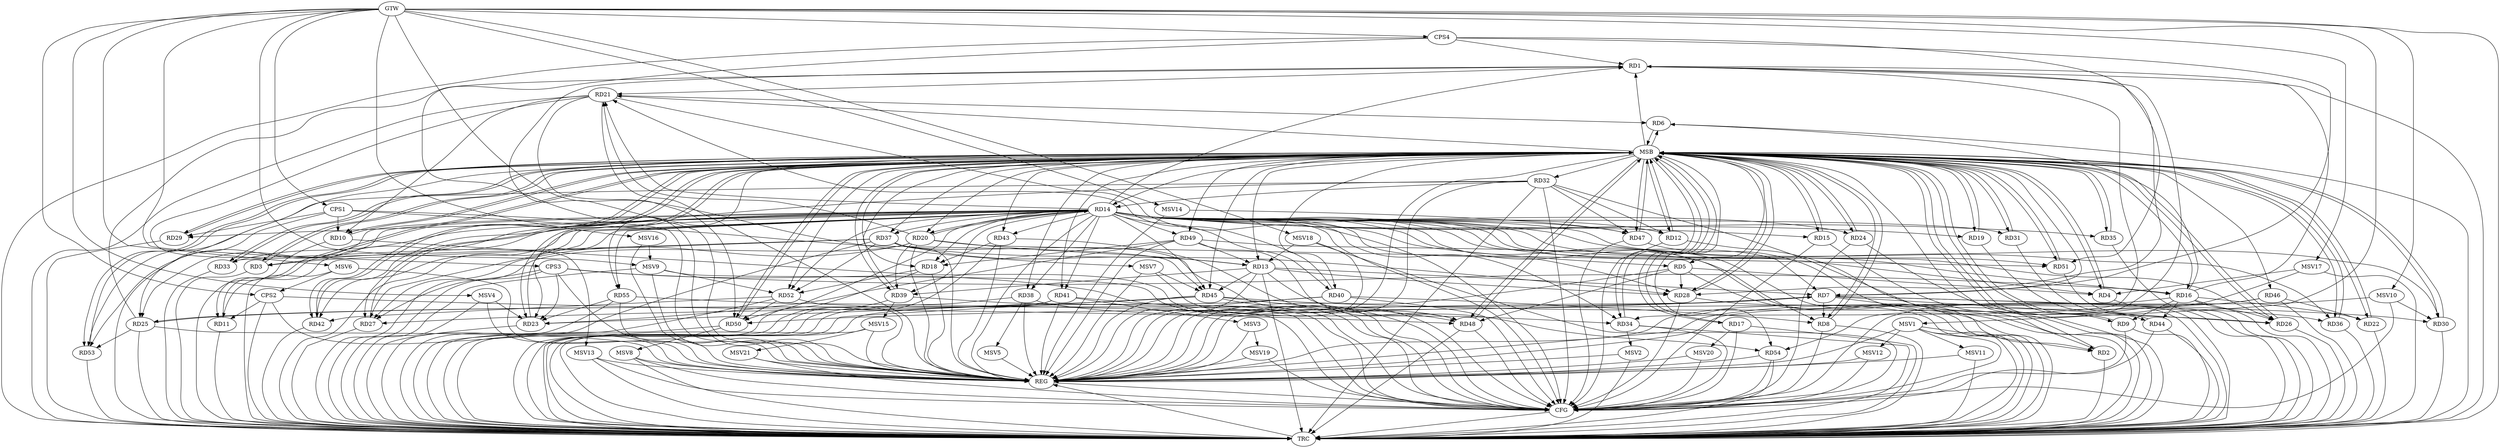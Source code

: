 strict digraph G {
  RD1 [ label="RD1" ];
  RD2 [ label="RD2" ];
  RD3 [ label="RD3" ];
  RD4 [ label="RD4" ];
  RD5 [ label="RD5" ];
  RD6 [ label="RD6" ];
  RD7 [ label="RD7" ];
  RD8 [ label="RD8" ];
  RD9 [ label="RD9" ];
  RD10 [ label="RD10" ];
  RD11 [ label="RD11" ];
  RD12 [ label="RD12" ];
  RD13 [ label="RD13" ];
  RD14 [ label="RD14" ];
  RD15 [ label="RD15" ];
  RD16 [ label="RD16" ];
  RD17 [ label="RD17" ];
  RD18 [ label="RD18" ];
  RD19 [ label="RD19" ];
  RD20 [ label="RD20" ];
  RD21 [ label="RD21" ];
  RD22 [ label="RD22" ];
  RD23 [ label="RD23" ];
  RD24 [ label="RD24" ];
  RD25 [ label="RD25" ];
  RD26 [ label="RD26" ];
  RD27 [ label="RD27" ];
  RD28 [ label="RD28" ];
  RD29 [ label="RD29" ];
  RD30 [ label="RD30" ];
  RD31 [ label="RD31" ];
  RD32 [ label="RD32" ];
  RD33 [ label="RD33" ];
  RD34 [ label="RD34" ];
  RD35 [ label="RD35" ];
  RD36 [ label="RD36" ];
  RD37 [ label="RD37" ];
  RD38 [ label="RD38" ];
  RD39 [ label="RD39" ];
  RD40 [ label="RD40" ];
  RD41 [ label="RD41" ];
  RD42 [ label="RD42" ];
  RD43 [ label="RD43" ];
  RD44 [ label="RD44" ];
  RD45 [ label="RD45" ];
  RD46 [ label="RD46" ];
  RD47 [ label="RD47" ];
  RD48 [ label="RD48" ];
  RD49 [ label="RD49" ];
  RD50 [ label="RD50" ];
  RD51 [ label="RD51" ];
  RD52 [ label="RD52" ];
  RD53 [ label="RD53" ];
  RD54 [ label="RD54" ];
  RD55 [ label="RD55" ];
  CPS1 [ label="CPS1" ];
  CPS2 [ label="CPS2" ];
  CPS3 [ label="CPS3" ];
  CPS4 [ label="CPS4" ];
  GTW [ label="GTW" ];
  REG [ label="REG" ];
  MSB [ label="MSB" ];
  CFG [ label="CFG" ];
  TRC [ label="TRC" ];
  MSV1 [ label="MSV1" ];
  MSV2 [ label="MSV2" ];
  MSV3 [ label="MSV3" ];
  MSV4 [ label="MSV4" ];
  MSV5 [ label="MSV5" ];
  MSV6 [ label="MSV6" ];
  MSV7 [ label="MSV7" ];
  MSV8 [ label="MSV8" ];
  MSV9 [ label="MSV9" ];
  MSV10 [ label="MSV10" ];
  MSV11 [ label="MSV11" ];
  MSV12 [ label="MSV12" ];
  MSV13 [ label="MSV13" ];
  MSV14 [ label="MSV14" ];
  MSV15 [ label="MSV15" ];
  MSV16 [ label="MSV16" ];
  MSV17 [ label="MSV17" ];
  MSV18 [ label="MSV18" ];
  MSV19 [ label="MSV19" ];
  MSV20 [ label="MSV20" ];
  MSV21 [ label="MSV21" ];
  RD14 -> RD1;
  RD16 -> RD1;
  RD1 -> RD21;
  RD25 -> RD1;
  RD1 -> RD28;
  RD1 -> RD34;
  RD1 -> RD54;
  RD32 -> RD2;
  RD37 -> RD3;
  RD5 -> RD4;
  RD5 -> RD28;
  RD5 -> RD48;
  RD16 -> RD6;
  RD21 -> RD6;
  RD7 -> RD8;
  RD13 -> RD7;
  RD7 -> RD25;
  RD25 -> RD7;
  RD7 -> RD26;
  RD7 -> RD30;
  RD7 -> RD36;
  RD7 -> RD50;
  RD40 -> RD8;
  RD16 -> RD9;
  RD21 -> RD10;
  RD32 -> RD12;
  RD20 -> RD13;
  RD13 -> RD28;
  RD37 -> RD13;
  RD13 -> RD39;
  RD13 -> RD45;
  RD49 -> RD13;
  RD13 -> RD54;
  RD14 -> RD18;
  RD20 -> RD14;
  RD14 -> RD23;
  RD14 -> RD26;
  RD14 -> RD27;
  RD32 -> RD14;
  RD14 -> RD34;
  RD14 -> RD41;
  RD14 -> RD42;
  RD16 -> RD22;
  RD16 -> RD26;
  RD16 -> RD44;
  RD43 -> RD18;
  RD49 -> RD18;
  RD18 -> RD52;
  RD20 -> RD21;
  RD20 -> RD27;
  RD20 -> RD39;
  RD20 -> RD51;
  RD40 -> RD21;
  RD21 -> RD50;
  RD46 -> RD22;
  RD41 -> RD23;
  RD49 -> RD23;
  RD55 -> RD23;
  RD25 -> RD53;
  RD45 -> RD26;
  RD45 -> RD27;
  RD37 -> RD28;
  RD32 -> RD42;
  RD32 -> RD47;
  RD32 -> RD53;
  RD37 -> RD33;
  RD38 -> RD34;
  RD37 -> RD52;
  RD52 -> RD42;
  RD43 -> RD48;
  RD45 -> RD48;
  RD49 -> RD48;
  RD52 -> RD50;
  CPS1 -> RD29;
  CPS1 -> RD45;
  CPS1 -> RD10;
  CPS2 -> RD11;
  CPS2 -> RD48;
  CPS3 -> RD23;
  CPS3 -> RD27;
  CPS3 -> RD16;
  CPS4 -> RD1;
  CPS4 -> RD51;
  CPS4 -> RD7;
  GTW -> CPS1;
  GTW -> CPS2;
  GTW -> CPS3;
  GTW -> CPS4;
  RD1 -> REG;
  RD5 -> REG;
  RD7 -> REG;
  RD13 -> REG;
  RD14 -> REG;
  RD16 -> REG;
  RD18 -> REG;
  RD20 -> REG;
  RD21 -> REG;
  RD25 -> REG;
  RD32 -> REG;
  RD37 -> REG;
  RD38 -> REG;
  RD40 -> REG;
  RD41 -> REG;
  RD43 -> REG;
  RD45 -> REG;
  RD46 -> REG;
  RD49 -> REG;
  RD52 -> REG;
  RD54 -> REG;
  RD55 -> REG;
  CPS1 -> REG;
  CPS2 -> REG;
  CPS3 -> REG;
  CPS4 -> REG;
  RD2 -> MSB;
  MSB -> RD1;
  MSB -> RD4;
  MSB -> RD9;
  MSB -> RD14;
  MSB -> RD34;
  MSB -> RD37;
  MSB -> RD43;
  MSB -> RD46;
  MSB -> REG;
  RD3 -> MSB;
  MSB -> RD19;
  MSB -> RD20;
  MSB -> RD27;
  MSB -> RD54;
  RD4 -> MSB;
  MSB -> RD10;
  MSB -> RD21;
  MSB -> RD32;
  MSB -> RD38;
  MSB -> RD44;
  MSB -> RD50;
  RD6 -> MSB;
  MSB -> RD3;
  MSB -> RD5;
  MSB -> RD12;
  MSB -> RD28;
  MSB -> RD41;
  MSB -> RD45;
  RD8 -> MSB;
  MSB -> RD30;
  MSB -> RD47;
  MSB -> RD52;
  MSB -> RD55;
  RD9 -> MSB;
  MSB -> RD17;
  RD10 -> MSB;
  MSB -> RD8;
  RD11 -> MSB;
  MSB -> RD31;
  MSB -> RD33;
  RD12 -> MSB;
  MSB -> RD29;
  MSB -> RD42;
  MSB -> RD49;
  RD15 -> MSB;
  RD17 -> MSB;
  MSB -> RD22;
  MSB -> RD24;
  MSB -> RD26;
  RD19 -> MSB;
  MSB -> RD16;
  MSB -> RD23;
  MSB -> RD35;
  MSB -> RD51;
  RD22 -> MSB;
  MSB -> RD7;
  MSB -> RD11;
  MSB -> RD15;
  RD23 -> MSB;
  MSB -> RD13;
  MSB -> RD18;
  RD24 -> MSB;
  RD26 -> MSB;
  RD27 -> MSB;
  MSB -> RD53;
  RD28 -> MSB;
  MSB -> RD6;
  RD29 -> MSB;
  RD30 -> MSB;
  RD31 -> MSB;
  MSB -> RD25;
  RD33 -> MSB;
  RD34 -> MSB;
  RD35 -> MSB;
  MSB -> RD48;
  RD36 -> MSB;
  RD39 -> MSB;
  MSB -> RD36;
  RD42 -> MSB;
  RD44 -> MSB;
  MSB -> RD40;
  RD47 -> MSB;
  RD48 -> MSB;
  RD50 -> MSB;
  RD51 -> MSB;
  MSB -> RD39;
  RD53 -> MSB;
  RD39 -> CFG;
  RD17 -> CFG;
  RD40 -> CFG;
  RD48 -> CFG;
  RD37 -> CFG;
  RD34 -> CFG;
  RD9 -> CFG;
  RD54 -> CFG;
  CPS3 -> CFG;
  RD12 -> CFG;
  RD32 -> CFG;
  RD10 -> CFG;
  RD55 -> CFG;
  RD47 -> CFG;
  RD46 -> CFG;
  RD24 -> CFG;
  RD8 -> CFG;
  RD28 -> CFG;
  RD41 -> CFG;
  RD45 -> CFG;
  RD15 -> CFG;
  RD44 -> CFG;
  RD21 -> CFG;
  RD14 -> CFG;
  REG -> CFG;
  RD1 -> TRC;
  RD2 -> TRC;
  RD3 -> TRC;
  RD4 -> TRC;
  RD5 -> TRC;
  RD6 -> TRC;
  RD7 -> TRC;
  RD8 -> TRC;
  RD9 -> TRC;
  RD10 -> TRC;
  RD11 -> TRC;
  RD12 -> TRC;
  RD13 -> TRC;
  RD14 -> TRC;
  RD15 -> TRC;
  RD16 -> TRC;
  RD17 -> TRC;
  RD18 -> TRC;
  RD19 -> TRC;
  RD20 -> TRC;
  RD21 -> TRC;
  RD22 -> TRC;
  RD23 -> TRC;
  RD24 -> TRC;
  RD25 -> TRC;
  RD26 -> TRC;
  RD27 -> TRC;
  RD28 -> TRC;
  RD29 -> TRC;
  RD30 -> TRC;
  RD31 -> TRC;
  RD32 -> TRC;
  RD33 -> TRC;
  RD34 -> TRC;
  RD35 -> TRC;
  RD36 -> TRC;
  RD37 -> TRC;
  RD38 -> TRC;
  RD39 -> TRC;
  RD40 -> TRC;
  RD41 -> TRC;
  RD42 -> TRC;
  RD43 -> TRC;
  RD44 -> TRC;
  RD45 -> TRC;
  RD46 -> TRC;
  RD47 -> TRC;
  RD48 -> TRC;
  RD49 -> TRC;
  RD50 -> TRC;
  RD51 -> TRC;
  RD52 -> TRC;
  RD53 -> TRC;
  RD54 -> TRC;
  RD55 -> TRC;
  CPS1 -> TRC;
  CPS2 -> TRC;
  CPS3 -> TRC;
  CPS4 -> TRC;
  GTW -> TRC;
  CFG -> TRC;
  TRC -> REG;
  RD14 -> RD24;
  RD14 -> RD30;
  RD14 -> RD38;
  RD14 -> RD50;
  RD14 -> RD21;
  RD14 -> RD19;
  RD14 -> RD25;
  RD14 -> RD20;
  RD14 -> RD3;
  RD14 -> RD16;
  RD14 -> RD7;
  RD14 -> RD55;
  RD14 -> RD33;
  RD14 -> RD47;
  RD14 -> RD28;
  RD14 -> RD8;
  RD14 -> RD36;
  RD14 -> RD43;
  RD14 -> RD52;
  RD14 -> RD40;
  RD14 -> RD51;
  RD14 -> RD5;
  RD14 -> RD15;
  RD14 -> RD39;
  RD14 -> RD53;
  RD14 -> RD4;
  RD14 -> RD29;
  RD14 -> RD12;
  RD14 -> RD37;
  RD14 -> RD2;
  RD14 -> RD35;
  RD14 -> RD31;
  RD14 -> RD49;
  RD14 -> RD45;
  RD14 -> RD11;
  MSV1 -> RD2;
  GTW -> MSV1;
  MSV1 -> REG;
  MSV1 -> TRC;
  MSV1 -> CFG;
  RD34 -> MSV2;
  MSV2 -> REG;
  MSV2 -> TRC;
  RD41 -> MSV3;
  MSV3 -> REG;
  MSV4 -> RD23;
  GTW -> MSV4;
  MSV4 -> REG;
  MSV4 -> TRC;
  RD38 -> MSV5;
  MSV5 -> REG;
  MSV6 -> CPS2;
  GTW -> MSV6;
  MSV6 -> REG;
  MSV6 -> TRC;
  MSV7 -> RD45;
  GTW -> MSV7;
  MSV7 -> REG;
  MSV7 -> CFG;
  RD50 -> MSV8;
  MSV8 -> REG;
  MSV8 -> TRC;
  MSV8 -> CFG;
  MSV9 -> RD52;
  GTW -> MSV9;
  MSV9 -> REG;
  MSV9 -> TRC;
  MSV9 -> CFG;
  MSV10 -> RD30;
  GTW -> MSV10;
  MSV10 -> REG;
  MSV10 -> CFG;
  MSV1 -> MSV11;
  MSV11 -> REG;
  MSV11 -> TRC;
  MSV1 -> MSV12;
  MSV12 -> REG;
  MSV12 -> CFG;
  RD21 -> MSV13;
  MSV13 -> REG;
  MSV13 -> TRC;
  MSV13 -> CFG;
  MSV14 -> RD47;
  GTW -> MSV14;
  MSV14 -> REG;
  RD39 -> MSV15;
  MSV15 -> REG;
  MSV15 -> TRC;
  MSV16 -> MSV9;
  GTW -> MSV16;
  MSV16 -> REG;
  MSV17 -> RD4;
  GTW -> MSV17;
  MSV17 -> REG;
  MSV17 -> TRC;
  MSV18 -> RD13;
  GTW -> MSV18;
  MSV18 -> REG;
  MSV18 -> CFG;
  MSV3 -> MSV19;
  MSV19 -> REG;
  MSV19 -> CFG;
  RD17 -> MSV20;
  MSV20 -> REG;
  MSV20 -> CFG;
  MSV15 -> MSV21;
  MSV21 -> REG;
  MSV21 -> CFG;
}
